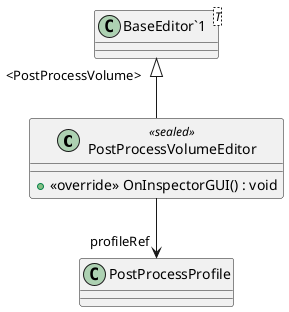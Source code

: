 @startuml
class PostProcessVolumeEditor <<sealed>> {
    + <<override>> OnInspectorGUI() : void
}
class "BaseEditor`1"<T> {
}
"BaseEditor`1" "<PostProcessVolume>" <|-- PostProcessVolumeEditor
PostProcessVolumeEditor --> "profileRef" PostProcessProfile
@enduml
